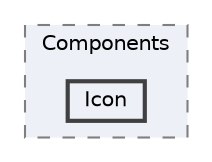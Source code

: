 digraph "Web/Modules/EleWise.ELMA.BusinessRules.Web/Components/Icon"
{
 // LATEX_PDF_SIZE
  bgcolor="transparent";
  edge [fontname=Helvetica,fontsize=10,labelfontname=Helvetica,labelfontsize=10];
  node [fontname=Helvetica,fontsize=10,shape=box,height=0.2,width=0.4];
  compound=true
  subgraph clusterdir_d342b6e4fab5682e5727f5d22fb9b7fc {
    graph [ bgcolor="#edf0f7", pencolor="grey50", label="Components", fontname=Helvetica,fontsize=10 style="filled,dashed", URL="dir_d342b6e4fab5682e5727f5d22fb9b7fc.html",tooltip=""]
  dir_e79cd339e7271e462670d7ba7a996e78 [label="Icon", fillcolor="#edf0f7", color="grey25", style="filled,bold", URL="dir_e79cd339e7271e462670d7ba7a996e78.html",tooltip=""];
  }
}
